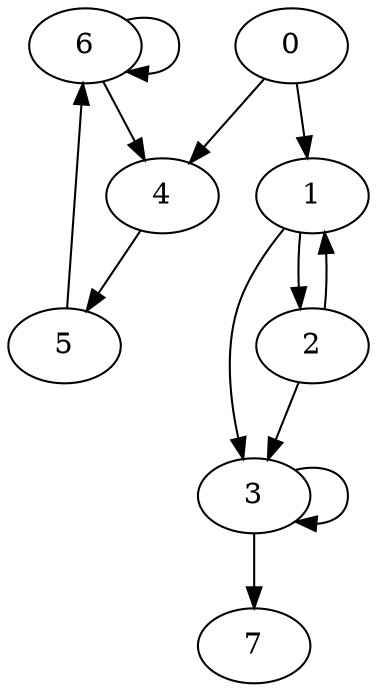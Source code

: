 digraph {
    6;
    1;
    4;
    7;
    0;
    5;
    3;
    2;
    3 -> 7;
    1 -> 2;
    6 -> 4;
    0 -> 1;
    0 -> 4;
    3 -> 3;
    2 -> 1;
    5 -> 6;
    2 -> 3;
    1 -> 3;
    4 -> 5;
    6 -> 6;
}